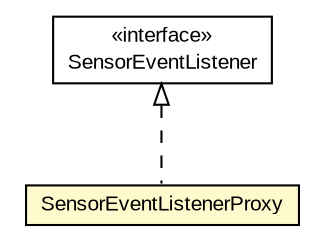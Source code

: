 #!/usr/local/bin/dot
#
# Class diagram 
# Generated by UMLGraph version R5_6-24-gf6e263 (http://www.umlgraph.org/)
#

digraph G {
	edge [fontname="arial",fontsize=10,labelfontname="arial",labelfontsize=10];
	node [fontname="arial",fontsize=10,shape=plaintext];
	nodesep=0.25;
	ranksep=0.5;
	// org.osmdroid.SensorEventListenerProxy
	c48239 [label=<<table title="org.osmdroid.SensorEventListenerProxy" border="0" cellborder="1" cellspacing="0" cellpadding="2" port="p" bgcolor="lemonChiffon" href="./SensorEventListenerProxy.html">
		<tr><td><table border="0" cellspacing="0" cellpadding="1">
<tr><td align="center" balign="center"> SensorEventListenerProxy </td></tr>
		</table></td></tr>
		</table>>, URL="./SensorEventListenerProxy.html", fontname="arial", fontcolor="black", fontsize=10.0];
	//org.osmdroid.SensorEventListenerProxy implements android.hardware.SensorEventListener
	c48444:p -> c48239:p [dir=back,arrowtail=empty,style=dashed];
	// android.hardware.SensorEventListener
	c48444 [label=<<table title="android.hardware.SensorEventListener" border="0" cellborder="1" cellspacing="0" cellpadding="2" port="p" href="http://java.sun.com/j2se/1.4.2/docs/api/android/hardware/SensorEventListener.html">
		<tr><td><table border="0" cellspacing="0" cellpadding="1">
<tr><td align="center" balign="center"> &#171;interface&#187; </td></tr>
<tr><td align="center" balign="center"> SensorEventListener </td></tr>
		</table></td></tr>
		</table>>, URL="http://java.sun.com/j2se/1.4.2/docs/api/android/hardware/SensorEventListener.html", fontname="arial", fontcolor="black", fontsize=10.0];
}

